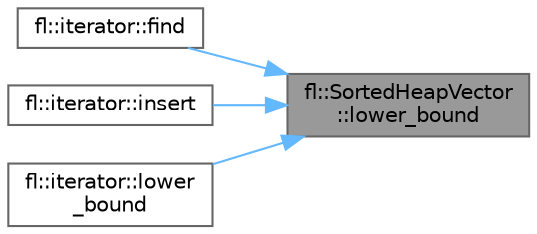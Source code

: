 digraph "fl::SortedHeapVector::lower_bound"
{
 // LATEX_PDF_SIZE
  bgcolor="transparent";
  edge [fontname=Helvetica,fontsize=10,labelfontname=Helvetica,labelfontsize=10];
  node [fontname=Helvetica,fontsize=10,shape=box,height=0.2,width=0.4];
  rankdir="RL";
  Node1 [id="Node000001",label="fl::SortedHeapVector\l::lower_bound",height=0.2,width=0.4,color="gray40", fillcolor="grey60", style="filled", fontcolor="black",tooltip=" "];
  Node1 -> Node2 [id="edge1_Node000001_Node000002",dir="back",color="steelblue1",style="solid",tooltip=" "];
  Node2 [id="Node000002",label="fl::iterator::find",height=0.2,width=0.4,color="grey40", fillcolor="white", style="filled",URL="$d0/d5c/classfl_1_1_sorted_heap_vector_af215d06940274e9ca30be0f1d5950e50.html#af215d06940274e9ca30be0f1d5950e50",tooltip=" "];
  Node1 -> Node3 [id="edge2_Node000001_Node000003",dir="back",color="steelblue1",style="solid",tooltip=" "];
  Node3 [id="Node000003",label="fl::iterator::insert",height=0.2,width=0.4,color="grey40", fillcolor="white", style="filled",URL="$d0/d5c/classfl_1_1_sorted_heap_vector_acb8ebcc1fd72df0caf56c72b8c5de708.html#acb8ebcc1fd72df0caf56c72b8c5de708",tooltip=" "];
  Node1 -> Node4 [id="edge3_Node000001_Node000004",dir="back",color="steelblue1",style="solid",tooltip=" "];
  Node4 [id="Node000004",label="fl::iterator::lower\l_bound",height=0.2,width=0.4,color="grey40", fillcolor="white", style="filled",URL="$d0/d5c/classfl_1_1_sorted_heap_vector_accf1ddd5662a2656723e2a41ff0a5f71.html#accf1ddd5662a2656723e2a41ff0a5f71",tooltip=" "];
}
